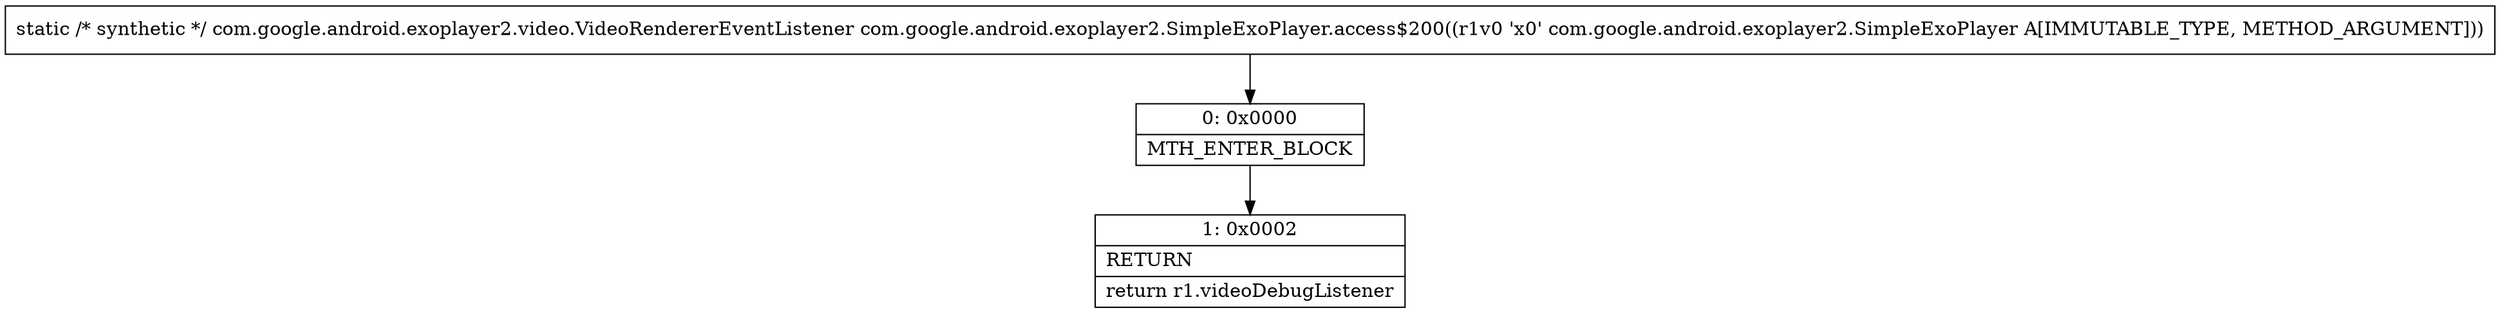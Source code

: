 digraph "CFG forcom.google.android.exoplayer2.SimpleExoPlayer.access$200(Lcom\/google\/android\/exoplayer2\/SimpleExoPlayer;)Lcom\/google\/android\/exoplayer2\/video\/VideoRendererEventListener;" {
Node_0 [shape=record,label="{0\:\ 0x0000|MTH_ENTER_BLOCK\l}"];
Node_1 [shape=record,label="{1\:\ 0x0002|RETURN\l|return r1.videoDebugListener\l}"];
MethodNode[shape=record,label="{static \/* synthetic *\/ com.google.android.exoplayer2.video.VideoRendererEventListener com.google.android.exoplayer2.SimpleExoPlayer.access$200((r1v0 'x0' com.google.android.exoplayer2.SimpleExoPlayer A[IMMUTABLE_TYPE, METHOD_ARGUMENT])) }"];
MethodNode -> Node_0;
Node_0 -> Node_1;
}

